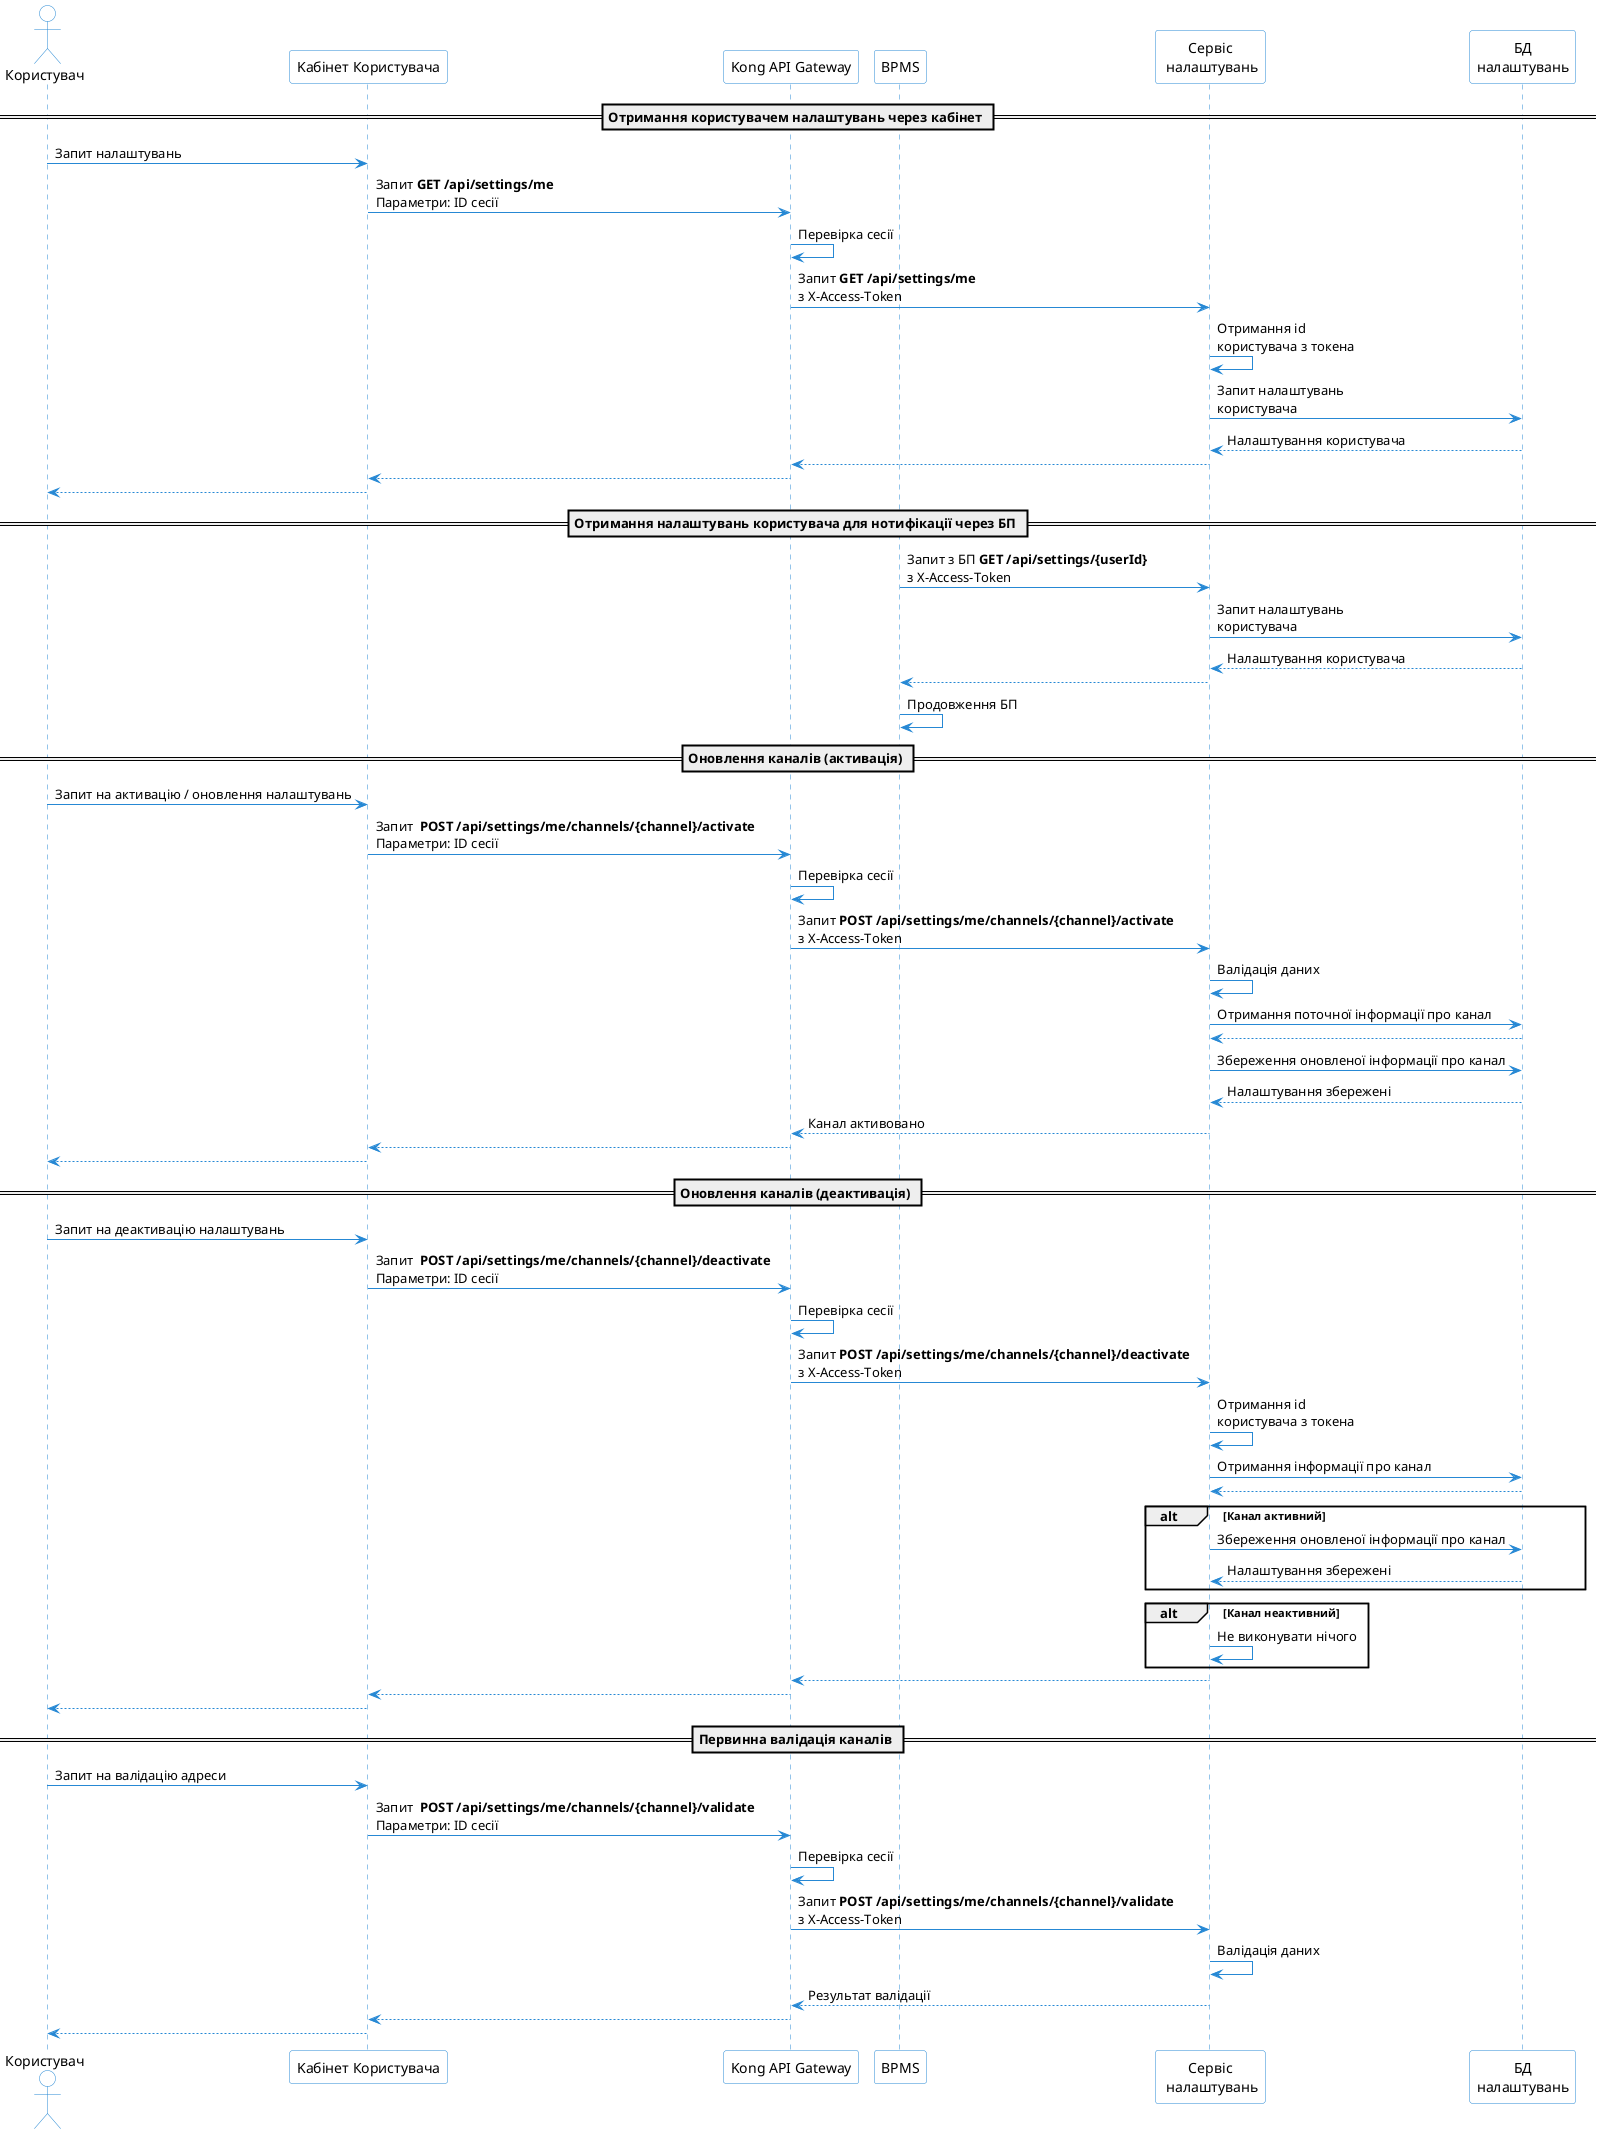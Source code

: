 @startuml
skinparam shadowing false
skinparam DatabaseBackgroundColor white
skinparam DatabaseBorderColor #2688d4
skinparam QueueBackgroundColor white
skinparam QueueBorderColor #2688d4
skinparam NoteBackgroundColor white
skinparam NoteBorderColor #2688d4
skinparam ActorBackgroundColor white
skinparam ControlBackgroundColor white
skinparam ControlBorderColor #2688d4
skinparam sequence {
    ArrowColor #2688d4
    ActorBorderColor #2688d4
    LifeLineBorderColor #2688d4
    ParticipantBorderColor #2688d4
    ParticipantBackgroundColor white
    BoxBorderColor #2688d4
    BoxBackgroundColor white
}

actor "Користувач" as person
participant "Kaбінет Користувача" as ui
participant "Kong API Gateway" as kong

participant "BPMS" as low

participant "Сервіс\n налаштувань" as settings
participant "БД\nналаштувань" as db


== Отримання користувачем налаштувань через кабінет ==
person -> ui: Запит налаштувань
ui -> kong: Запит **GET /api/settings/me** \nПараметри: ID сесії
kong -> kong: Перевірка сесії
kong -> settings: Запит **GET /api/settings/me** \nз X-Access-Token
settings -> settings: Отримання id \nкористувача з токена
settings -> db: Запит налаштувань \nкористувача
db --> settings: Налаштування користувача
settings --> kong
kong --> ui
ui --> person

== Отримання налаштувань користувача для нотифікації через БП ==
low -> settings: Запит з БП **GET /api/settings/{userId}** \nз X-Access-Token
settings -> db: Запит налаштувань \nкористувача
db --> settings: Налаштування користувача
settings --> low
low -> low: Продовження БП

== Оновлення каналів (активація) ==
person -> ui: Запит на активацію / оновлення налаштувань
ui -> kong: Запит ** POST /api/settings/me/channels/{channel}/activate** \nПараметри: ID сесії
kong -> kong: Перевірка сесії
kong -> settings: Запит **POST /api/settings/me/channels/{channel}/activate** \nз X-Access-Token
settings -> settings: Валідація даних
settings -> db: Отримання поточної інформації про канал
db --> settings
settings -> db: Збереження оновленої інформації про канал
db --> settings: Налаштування збережені
settings --> kong: Канал активовано
kong --> ui
ui --> person

== Оновлення каналів (деактивація) ==
person -> ui: Запит на деактивацію налаштувань
ui -> kong: Запит ** POST /api/settings/me/channels/{channel}/deactivate** \nПараметри: ID сесії
kong -> kong: Перевірка сесії
kong -> settings: Запит **POST /api/settings/me/channels/{channel}/deactivate** \nз X-Access-Token
settings -> settings: Отримання id \nкористувача з токена
settings -> db: Отримання інформації про канал
db --> settings
alt Канал активний
  settings -> db: Збереження оновленої інформації про канал
  db --> settings: Налаштування збережені
end
alt Канал неактивний
  settings -> settings: Не виконувати нічого
end
settings --> kong
kong --> ui
ui --> person

== Первинна валідація каналів ==
person -> ui: Запит на валідацію адреси
ui -> kong: Запит ** POST /api/settings/me/channels/{channel}/validate** \nПараметри: ID сесії
kong -> kong: Перевірка сесії
kong -> settings: Запит **POST /api/settings/me/channels/{channel}/validate** \nз X-Access-Token
settings -> settings: Валідація даних
settings --> kong: Результат валідації
kong --> ui
ui --> person
@enduml